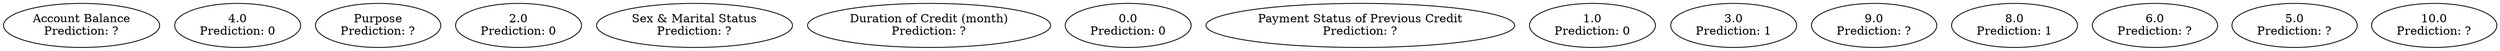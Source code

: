 digraph {
	"Account Balance" [label="Account Balance
Prediction: ?"]
	4.0 [label="4.0
Prediction: ?"]
	Purpose [label="Purpose
Prediction: ?"]
	2.0 [label="2.0
Prediction: ?"]
	"Sex & Marital Status" [label="Sex & Marital Status
Prediction: ?"]
	2.0 [label="2.0
Prediction: ?"]
	"Duration of Credit (month)" [label="Duration of Credit (month)
Prediction: ?"]
	0.0 [label="0.0
Prediction: ?"]
	"Payment Status of Previous Credit" [label="Payment Status of Previous Credit
Prediction: ?"]
	2.0 [label="2.0
Prediction: 1"]
	4.0 [label="4.0
Prediction: 1"]
	1.0 [label="1.0
Prediction: ?"]
	"Payment Status of Previous Credit" [label="Payment Status of Previous Credit
Prediction: ?"]
	2.0 [label="2.0
Prediction: 1"]
	4.0 [label="4.0
Prediction: 1"]
	3.0 [label="3.0
Prediction: 1"]
	2.0 [label="2.0
Prediction: 1"]
	3.0 [label="3.0
Prediction: ?"]
	"Payment Status of Previous Credit" [label="Payment Status of Previous Credit
Prediction: ?"]
	4.0 [label="4.0
Prediction: 0"]
	2.0 [label="2.0
Prediction: 0"]
	3.0 [label="3.0
Prediction: 1"]
	1.0 [label="1.0
Prediction: 1"]
	3.0 [label="3.0
Prediction: ?"]
	"Duration of Credit (month)" [label="Duration of Credit (month)
Prediction: ?"]
	0.0 [label="0.0
Prediction: ?"]
	"Payment Status of Previous Credit" [label="Payment Status of Previous Credit
Prediction: ?"]
	2.0 [label="2.0
Prediction: 1"]
	4.0 [label="4.0
Prediction: 1"]
	0.0 [label="0.0
Prediction: 1"]
	1.0 [label="1.0
Prediction: 1"]
	2.0 [label="2.0
Prediction: 1"]
	3.0 [label="3.0
Prediction: 1"]
	4.0 [label="4.0
Prediction: ?"]
	"Duration of Credit (month)" [label="Duration of Credit (month)
Prediction: ?"]
	0.0 [label="0.0
Prediction: 1"]
	1.0 [label="1.0
Prediction: 0"]
	3.0 [label="3.0
Prediction: ?"]
	"Sex & Marital Status" [label="Sex & Marital Status
Prediction: ?"]
	3.0 [label="3.0
Prediction: ?"]
	"Payment Status of Previous Credit" [label="Payment Status of Previous Credit
Prediction: ?"]
	4.0 [label="4.0
Prediction: 1"]
	1.0 [label="1.0
Prediction: 1"]
	2.0 [label="2.0
Prediction: ?"]
	"Duration of Credit (month)" [label="Duration of Credit (month)
Prediction: ?"]
	0.0 [label="0.0
Prediction: 1"]
	1.0 [label="1.0
Prediction: 1"]
	2.0 [label="2.0
Prediction: 1"]
	3.0 [label="3.0
Prediction: 1"]
	3.0 [label="3.0
Prediction: ?"]
	"Duration of Credit (month)" [label="Duration of Credit (month)
Prediction: ?"]
	0.0 [label="0.0
Prediction: 1"]
	3.0 [label="3.0
Prediction: 1"]
	2.0 [label="2.0
Prediction: ?"]
	"Duration of Credit (month)" [label="Duration of Credit (month)
Prediction: ?"]
	0.0 [label="0.0
Prediction: ?"]
	"Payment Status of Previous Credit" [label="Payment Status of Previous Credit
Prediction: ?"]
	3.0 [label="3.0
Prediction: 1"]
	2.0 [label="2.0
Prediction: 1"]
	4.0 [label="4.0
Prediction: 1"]
	1.0 [label="1.0
Prediction: ?"]
	"Payment Status of Previous Credit" [label="Payment Status of Previous Credit
Prediction: ?"]
	2.0 [label="2.0
Prediction: 1"]
	4.0 [label="4.0
Prediction: 1"]
	2.0 [label="2.0
Prediction: ?"]
	"Payment Status of Previous Credit" [label="Payment Status of Previous Credit
Prediction: ?"]
	2.0 [label="2.0
Prediction: 1"]
	4.0 [label="4.0
Prediction: 1"]
	3.0 [label="3.0
Prediction: 1"]
	4.0 [label="4.0
Prediction: 1"]
	1.0 [label="1.0
Prediction: 1"]
	0.0 [label="0.0
Prediction: ?"]
	"Sex & Marital Status" [label="Sex & Marital Status
Prediction: ?"]
	2.0 [label="2.0
Prediction: ?"]
	"Duration of Credit (month)" [label="Duration of Credit (month)
Prediction: ?"]
	0.0 [label="0.0
Prediction: ?"]
	"Payment Status of Previous Credit" [label="Payment Status of Previous Credit
Prediction: ?"]
	4.0 [label="4.0
Prediction: 1"]
	2.0 [label="2.0
Prediction: 1"]
	1.0 [label="1.0
Prediction: 1"]
	2.0 [label="2.0
Prediction: ?"]
	"Payment Status of Previous Credit" [label="Payment Status of Previous Credit
Prediction: ?"]
	0.0 [label="0.0
Prediction: 0"]
	2.0 [label="2.0
Prediction: 1"]
	4.0 [label="4.0
Prediction: 1"]
	3.0 [label="3.0
Prediction: 0"]
	3.0 [label="3.0
Prediction: ?"]
	"Duration of Credit (month)" [label="Duration of Credit (month)
Prediction: ?"]
	0.0 [label="0.0
Prediction: ?"]
	"Payment Status of Previous Credit" [label="Payment Status of Previous Credit
Prediction: ?"]
	4.0 [label="4.0
Prediction: 1"]
	0.0 [label="0.0
Prediction: 1"]
	1.0 [label="1.0
Prediction: 1"]
	2.0 [label="2.0
Prediction: 1"]
	1.0 [label="1.0
Prediction: ?"]
	"Payment Status of Previous Credit" [label="Payment Status of Previous Credit
Prediction: ?"]
	3.0 [label="3.0
Prediction: 1"]
	2.0 [label="2.0
Prediction: 1"]
	4.0 [label="4.0
Prediction: 0"]
	1.0 [label="1.0
Prediction: 0"]
	2.0 [label="2.0
Prediction: ?"]
	"Payment Status of Previous Credit" [label="Payment Status of Previous Credit
Prediction: ?"]
	4.0 [label="4.0
Prediction: 1"]
	3.0 [label="3.0
Prediction: 1"]
	2.0 [label="2.0
Prediction: 1"]
	3.0 [label="3.0
Prediction: ?"]
	"Payment Status of Previous Credit" [label="Payment Status of Previous Credit
Prediction: ?"]
	4.0 [label="4.0
Prediction: 1"]
	2.0 [label="2.0
Prediction: 1"]
	3.0 [label="3.0
Prediction: 1"]
	4.0 [label="4.0
Prediction: 1"]
	1.0 [label="1.0
Prediction: 1"]
	9.0 [label="9.0
Prediction: ?"]
	"Payment Status of Previous Credit" [label="Payment Status of Previous Credit
Prediction: ?"]
	2.0 [label="2.0
Prediction: ?"]
	"Duration of Credit (month)" [label="Duration of Credit (month)
Prediction: ?"]
	0.0 [label="0.0
Prediction: 1"]
	1.0 [label="1.0
Prediction: 1"]
	2.0 [label="2.0
Prediction: ?"]
	"Sex & Marital Status" [label="Sex & Marital Status
Prediction: ?"]
	2.0 [label="2.0
Prediction: 1"]
	3.0 [label="3.0
Prediction: 1"]
	3.0 [label="3.0
Prediction: ?"]
	"Sex & Marital Status" [label="Sex & Marital Status
Prediction: ?"]
	3.0 [label="3.0
Prediction: 1"]
	1.0 [label="1.0
Prediction: 0"]
	3.0 [label="3.0
Prediction: ?"]
	"Sex & Marital Status" [label="Sex & Marital Status
Prediction: ?"]
	3.0 [label="3.0
Prediction: ?"]
	"Duration of Credit (month)" [label="Duration of Credit (month)
Prediction: ?"]
	0.0 [label="0.0
Prediction: 1"]
	2.0 [label="2.0
Prediction: 1"]
	3.0 [label="3.0
Prediction: 1"]
	4.0 [label="4.0
Prediction: 0"]
	2.0 [label="2.0
Prediction: 1"]
	1.0 [label="1.0
Prediction: 0"]
	4.0 [label="4.0
Prediction: ?"]
	"Duration of Credit (month)" [label="Duration of Credit (month)
Prediction: ?"]
	0.0 [label="0.0
Prediction: ?"]
	"Sex & Marital Status" [label="Sex & Marital Status
Prediction: ?"]
	3.0 [label="3.0
Prediction: 1"]
	2.0 [label="2.0
Prediction: 1"]
	2.0 [label="2.0
Prediction: 1"]
	3.0 [label="3.0
Prediction: 1"]
	0.0 [label="0.0
Prediction: 0"]
	1.0 [label="1.0
Prediction: 1"]
	8.0 [label="8.0
Prediction: 1"]
	6.0 [label="6.0
Prediction: ?"]
	"Duration of Credit (month)" [label="Duration of Credit (month)
Prediction: ?"]
	0.0 [label="0.0
Prediction: ?"]
	"Payment Status of Previous Credit" [label="Payment Status of Previous Credit
Prediction: ?"]
	2.0 [label="2.0
Prediction: ?"]
	"Sex & Marital Status" [label="Sex & Marital Status
Prediction: ?"]
	2.0 [label="2.0
Prediction: 1"]
	3.0 [label="3.0
Prediction: 1"]
	4.0 [label="4.0
Prediction: 1"]
	1.0 [label="1.0
Prediction: ?"]
	"Payment Status of Previous Credit" [label="Payment Status of Previous Credit
Prediction: ?"]
	4.0 [label="4.0
Prediction: 0"]
	2.0 [label="2.0
Prediction: 0"]
	2.0 [label="2.0
Prediction: 1"]
	3.0 [label="3.0
Prediction: ?"]
	"Payment Status of Previous Credit" [label="Payment Status of Previous Credit
Prediction: ?"]
	2.0 [label="2.0
Prediction: 0"]
	4.0 [label="4.0
Prediction: 1"]
	4.0 [label="4.0
Prediction: 1"]
	5.0 [label="5.0
Prediction: ?"]
	"Duration of Credit (month)" [label="Duration of Credit (month)
Prediction: ?"]
	0.0 [label="0.0
Prediction: ?"]
	"Payment Status of Previous Credit" [label="Payment Status of Previous Credit
Prediction: ?"]
	2.0 [label="2.0
Prediction: 1"]
	4.0 [label="4.0
Prediction: 1"]
	3.0 [label="3.0
Prediction: 0"]
	1.0 [label="1.0
Prediction: 0"]
	2.0 [label="2.0
Prediction: 1"]
	3.0 [label="3.0
Prediction: 1"]
	1.0 [label="1.0
Prediction: ?"]
	"Payment Status of Previous Credit" [label="Payment Status of Previous Credit
Prediction: ?"]
	2.0 [label="2.0
Prediction: 1"]
	3.0 [label="3.0
Prediction: 1"]
	4.0 [label="4.0
Prediction: ?"]
	"Sex & Marital Status" [label="Sex & Marital Status
Prediction: ?"]
	3.0 [label="3.0
Prediction: 1"]
	2.0 [label="2.0
Prediction: ?"]
	"Duration of Credit (month)" [label="Duration of Credit (month)
Prediction: ?"]
	2.0 [label="2.0
Prediction: 1"]
	3.0 [label="3.0
Prediction: 0"]
	1.0 [label="1.0
Prediction: ?"]
	"Sex & Marital Status" [label="Sex & Marital Status
Prediction: ?"]
	3.0 [label="3.0
Prediction: 1"]
	2.0 [label="2.0
Prediction: 0"]
	0.0 [label="0.0
Prediction: 1"]
	10.0 [label="10.0
Prediction: 1"]
	3.0 [label="3.0
Prediction: ?"]
	Purpose [label="Purpose
Prediction: ?"]
	0.0 [label="0.0
Prediction: ?"]
	"Duration of Credit (month)" [label="Duration of Credit (month)
Prediction: ?"]
	0.0 [label="0.0
Prediction: ?"]
	"Sex & Marital Status" [label="Sex & Marital Status
Prediction: ?"]
	3.0 [label="3.0
Prediction: 1"]
	4.0 [label="4.0
Prediction: ?"]
	"Payment Status of Previous Credit" [label="Payment Status of Previous Credit
Prediction: ?"]
	2.0 [label="2.0
Prediction: 1"]
	4.0 [label="4.0
Prediction: 0"]
	1.0 [label="1.0
Prediction: 1"]
	2.0 [label="2.0
Prediction: ?"]
	"Payment Status of Previous Credit" [label="Payment Status of Previous Credit
Prediction: ?"]
	2.0 [label="2.0
Prediction: 0"]
	3.0 [label="3.0
Prediction: 1"]
	1.0 [label="1.0
Prediction: 1"]
	2.0 [label="2.0
Prediction: ?"]
	"Sex & Marital Status" [label="Sex & Marital Status
Prediction: ?"]
	2.0 [label="2.0
Prediction: 1"]
	3.0 [label="3.0
Prediction: 0"]
	2.0 [label="2.0
Prediction: ?"]
	"Duration of Credit (month)" [label="Duration of Credit (month)
Prediction: ?"]
	0.0 [label="0.0
Prediction: 1"]
	1.0 [label="1.0
Prediction: ?"]
	"Sex & Marital Status" [label="Sex & Marital Status
Prediction: ?"]
	2.0 [label="2.0
Prediction: 1"]
	3.0 [label="3.0
Prediction: 0"]
	2.0 [label="2.0
Prediction: 1"]
	6.0 [label="6.0
Prediction: ?"]
	"Duration of Credit (month)" [label="Duration of Credit (month)
Prediction: ?"]
	0.0 [label="0.0
Prediction: 1"]
	1.0 [label="1.0
Prediction: 1"]
	2.0 [label="2.0
Prediction: 0"]
	3.0 [label="3.0
Prediction: ?"]
	"Duration of Credit (month)" [label="Duration of Credit (month)
Prediction: ?"]
	0.0 [label="0.0
Prediction: ?"]
	"Payment Status of Previous Credit" [label="Payment Status of Previous Credit
Prediction: ?"]
	3.0 [label="3.0
Prediction: 1"]
	2.0 [label="2.0
Prediction: ?"]
	"Sex & Marital Status" [label="Sex & Marital Status
Prediction: ?"]
	1.0 [label="1.0
Prediction: 1"]
	2.0 [label="2.0
Prediction: 1"]
	3.0 [label="3.0
Prediction: 1"]
	4.0 [label="4.0
Prediction: 1"]
	0.0 [label="0.0
Prediction: 0"]
	4.0 [label="4.0
Prediction: 1"]
	1.0 [label="1.0
Prediction: 1"]
	1.0 [label="1.0
Prediction: ?"]
	"Payment Status of Previous Credit" [label="Payment Status of Previous Credit
Prediction: ?"]
	2.0 [label="2.0
Prediction: 0"]
	4.0 [label="4.0
Prediction: 0"]
	1.0 [label="1.0
Prediction: 1"]
	2.0 [label="2.0
Prediction: 1"]
	3.0 [label="3.0
Prediction: ?"]
	"Payment Status of Previous Credit" [label="Payment Status of Previous Credit
Prediction: ?"]
	4.0 [label="4.0
Prediction: 1"]
	2.0 [label="2.0
Prediction: 0"]
	4.0 [label="4.0
Prediction: 1"]
	9.0 [label="9.0
Prediction: ?"]
	"Payment Status of Previous Credit" [label="Payment Status of Previous Credit
Prediction: ?"]
	1.0 [label="1.0
Prediction: 0"]
	2.0 [label="2.0
Prediction: 1"]
	4.0 [label="4.0
Prediction: 1"]
	3.0 [label="3.0
Prediction: 0"]
	0.0 [label="0.0
Prediction: 1"]
	1.0 [label="1.0
Prediction: 1"]
	1.0 [label="1.0
Prediction: ?"]
	"Payment Status of Previous Credit" [label="Payment Status of Previous Credit
Prediction: ?"]
	4.0 [label="4.0
Prediction: ?"]
	Purpose [label="Purpose
Prediction: ?"]
	2.0 [label="2.0
Prediction: ?"]
	"Duration of Credit (month)" [label="Duration of Credit (month)
Prediction: ?"]
	0.0 [label="0.0
Prediction: ?"]
	"Sex & Marital Status" [label="Sex & Marital Status
Prediction: ?"]
	1.0 [label="1.0
Prediction: 0"]
	3.0 [label="3.0
Prediction: 1"]
	2.0 [label="2.0
Prediction: 1"]
	1.0 [label="1.0
Prediction: ?"]
	"Sex & Marital Status" [label="Sex & Marital Status
Prediction: ?"]
	2.0 [label="2.0
Prediction: 1"]
	3.0 [label="3.0
Prediction: 1"]
	1.0 [label="1.0
Prediction: 1"]
	2.0 [label="2.0
Prediction: 1"]
	3.0 [label="3.0
Prediction: ?"]
	"Sex & Marital Status" [label="Sex & Marital Status
Prediction: ?"]
	2.0 [label="2.0
Prediction: 0"]
	3.0 [label="3.0
Prediction: 1"]
	4.0 [label="4.0
Prediction: 1"]
	0.0 [label="0.0
Prediction: ?"]
	"Duration of Credit (month)" [label="Duration of Credit (month)
Prediction: ?"]
	0.0 [label="0.0
Prediction: ?"]
	"Sex & Marital Status" [label="Sex & Marital Status
Prediction: ?"]
	3.0 [label="3.0
Prediction: 1"]
	2.0 [label="2.0
Prediction: 1"]
	1.0 [label="1.0
Prediction: ?"]
	"Sex & Marital Status" [label="Sex & Marital Status
Prediction: ?"]
	3.0 [label="3.0
Prediction: 1"]
	2.0 [label="2.0
Prediction: 0"]
	2.0 [label="2.0
Prediction: 0"]
	3.0 [label="3.0
Prediction: 1"]
	10.0 [label="10.0
Prediction: 1"]
	5.0 [label="5.0
Prediction: ?"]
	"Duration of Credit (month)" [label="Duration of Credit (month)
Prediction: ?"]
	0.0 [label="0.0
Prediction: 1"]
	1.0 [label="1.0
Prediction: 0"]
	3.0 [label="3.0
Prediction: 1"]
	1.0 [label="1.0
Prediction: ?"]
	"Duration of Credit (month)" [label="Duration of Credit (month)
Prediction: ?"]
	0.0 [label="0.0
Prediction: 1"]
	2.0 [label="2.0
Prediction: 1"]
	3.0 [label="3.0
Prediction: ?"]
	"Sex & Marital Status" [label="Sex & Marital Status
Prediction: ?"]
	3.0 [label="3.0
Prediction: 0"]
	4.0 [label="4.0
Prediction: 1"]
	2.0 [label="2.0
Prediction: 0"]
	9.0 [label="9.0
Prediction: 1"]
	6.0 [label="6.0
Prediction: 0"]
	2.0 [label="2.0
Prediction: ?"]
	Purpose [label="Purpose
Prediction: ?"]
	0.0 [label="0.0
Prediction: ?"]
	"Sex & Marital Status" [label="Sex & Marital Status
Prediction: ?"]
	2.0 [label="2.0
Prediction: ?"]
	"Duration of Credit (month)" [label="Duration of Credit (month)
Prediction: ?"]
	0.0 [label="0.0
Prediction: 1"]
	1.0 [label="1.0
Prediction: 0"]
	2.0 [label="2.0
Prediction: 0"]
	3.0 [label="3.0
Prediction: 1"]
	3.0 [label="3.0
Prediction: ?"]
	"Duration of Credit (month)" [label="Duration of Credit (month)
Prediction: ?"]
	0.0 [label="0.0
Prediction: 0"]
	1.0 [label="1.0
Prediction: 1"]
	2.0 [label="2.0
Prediction: 1"]
	3.0 [label="3.0
Prediction: 0"]
	4.0 [label="4.0
Prediction: ?"]
	"Duration of Credit (month)" [label="Duration of Credit (month)
Prediction: ?"]
	0.0 [label="0.0
Prediction: 1"]
	1.0 [label="1.0
Prediction: 0"]
	2.0 [label="2.0
Prediction: ?"]
	"Sex & Marital Status" [label="Sex & Marital Status
Prediction: ?"]
	2.0 [label="2.0
Prediction: ?"]
	"Duration of Credit (month)" [label="Duration of Credit (month)
Prediction: ?"]
	0.0 [label="0.0
Prediction: 1"]
	1.0 [label="1.0
Prediction: 1"]
	2.0 [label="2.0
Prediction: 1"]
	3.0 [label="3.0
Prediction: 1"]
	3.0 [label="3.0
Prediction: ?"]
	"Duration of Credit (month)" [label="Duration of Credit (month)
Prediction: ?"]
	0.0 [label="0.0
Prediction: 1"]
	1.0 [label="1.0
Prediction: 1"]
	2.0 [label="2.0
Prediction: 1"]
	3.0 [label="3.0
Prediction: 1"]
	1.0 [label="1.0
Prediction: ?"]
	"Duration of Credit (month)" [label="Duration of Credit (month)
Prediction: ?"]
	0.0 [label="0.0
Prediction: 1"]
	2.0 [label="2.0
Prediction: 1"]
	3.0 [label="3.0
Prediction: 0"]
	4.0 [label="4.0
Prediction: 0"]
	4.0 [label="4.0
Prediction: ?"]
	"Duration of Credit (month)" [label="Duration of Credit (month)
Prediction: ?"]
	0.0 [label="0.0
Prediction: 0"]
	1.0 [label="1.0
Prediction: 0"]
	3.0 [label="3.0
Prediction: 0"]
	3.0 [label="3.0
Prediction: ?"]
	"Duration of Credit (month)" [label="Duration of Credit (month)
Prediction: ?"]
	0.0 [label="0.0
Prediction: ?"]
	"Sex & Marital Status" [label="Sex & Marital Status
Prediction: ?"]
	3.0 [label="3.0
Prediction: 1"]
	2.0 [label="2.0
Prediction: 1"]
	4.0 [label="4.0
Prediction: 1"]
	1.0 [label="1.0
Prediction: ?"]
	"Sex & Marital Status" [label="Sex & Marital Status
Prediction: ?"]
	4.0 [label="4.0
Prediction: 1"]
	2.0 [label="2.0
Prediction: 1"]
	3.0 [label="3.0
Prediction: 0"]
	2.0 [label="2.0
Prediction: ?"]
	"Sex & Marital Status" [label="Sex & Marital Status
Prediction: ?"]
	2.0 [label="2.0
Prediction: 1"]
	3.0 [label="3.0
Prediction: 1"]
	1.0 [label="1.0
Prediction: 0"]
	3.0 [label="3.0
Prediction: ?"]
	"Sex & Marital Status" [label="Sex & Marital Status
Prediction: ?"]
	3.0 [label="3.0
Prediction: 0"]
	1.0 [label="1.0
Prediction: 0"]
	2.0 [label="2.0
Prediction: 0"]
	4.0 [label="4.0
Prediction: 0"]
	6.0 [label="6.0
Prediction: ?"]
	"Duration of Credit (month)" [label="Duration of Credit (month)
Prediction: ?"]
	0.0 [label="0.0
Prediction: ?"]
	"Sex & Marital Status" [label="Sex & Marital Status
Prediction: ?"]
	2.0 [label="2.0
Prediction: 0"]
	3.0 [label="3.0
Prediction: 0"]
	1.0 [label="1.0
Prediction: 0"]
	3.0 [label="3.0
Prediction: 0"]
	1.0 [label="1.0
Prediction: ?"]
	"Duration of Credit (month)" [label="Duration of Credit (month)
Prediction: ?"]
	0.0 [label="0.0
Prediction: ?"]
	"Sex & Marital Status" [label="Sex & Marital Status
Prediction: ?"]
	2.0 [label="2.0
Prediction: 1"]
	3.0 [label="3.0
Prediction: 0"]
	1.0 [label="1.0
Prediction: 0"]
	2.0 [label="2.0
Prediction: 1"]
	3.0 [label="3.0
Prediction: ?"]
	"Sex & Marital Status" [label="Sex & Marital Status
Prediction: ?"]
	1.0 [label="1.0
Prediction: 1"]
	3.0 [label="3.0
Prediction: 1"]
	8.0 [label="8.0
Prediction: 0"]
	9.0 [label="9.0
Prediction: ?"]
	"Duration of Credit (month)" [label="Duration of Credit (month)
Prediction: ?"]
	1.0 [label="1.0
Prediction: 1"]
	2.0 [label="2.0
Prediction: 1"]
	3.0 [label="3.0
Prediction: 0"]
	10.0 [label="10.0
Prediction: 1"]
	5.0 [label="5.0
Prediction: 0"]
	1.0 [label="1.0
Prediction: ?"]
	Purpose [label="Purpose
Prediction: ?"]
	6.0 [label="6.0
Prediction: 0"]
	8.0 [label="8.0
Prediction: 1"]
	3.0 [label="3.0
Prediction: ?"]
	"Duration of Credit (month)" [label="Duration of Credit (month)
Prediction: ?"]
	0.0 [label="0.0
Prediction: 0"]
	1.0 [label="1.0
Prediction: 1"]
	2.0 [label="2.0
Prediction: 0"]
	0.0 [label="0.0
Prediction: ?"]
	"Duration of Credit (month)" [label="Duration of Credit (month)
Prediction: ?"]
	0.0 [label="0.0
Prediction: 0"]
	1.0 [label="1.0
Prediction: 0"]
	2.0 [label="2.0
Prediction: ?"]
	"Sex & Marital Status" [label="Sex & Marital Status
Prediction: ?"]
	3.0 [label="3.0
Prediction: 1"]
	2.0 [label="2.0
Prediction: 0"]
	2.0 [label="2.0
Prediction: ?"]
	"Duration of Credit (month)" [label="Duration of Credit (month)
Prediction: ?"]
	1.0 [label="1.0
Prediction: 0"]
	2.0 [label="2.0
Prediction: ?"]
	"Sex & Marital Status" [label="Sex & Marital Status
Prediction: ?"]
	3.0 [label="3.0
Prediction: 1"]
	1.0 [label="1.0
Prediction: 0"]
	3.0 [label="3.0
Prediction: 0"]
	10.0 [label="10.0
Prediction: 0"]
	9.0 [label="9.0
Prediction: 0"]
	1.0 [label="1.0
Prediction: 1"]
	0.0 [label="0.0
Prediction: ?"]
	Purpose [label="Purpose
Prediction: ?"]
	5.0 [label="5.0
Prediction: 0"]
	3.0 [label="3.0
Prediction: 0"]
	0.0 [label="0.0
Prediction: 0"]
	9.0 [label="9.0
Prediction: ?"]
	"Duration of Credit (month)" [label="Duration of Credit (month)
Prediction: ?"]
	1.0 [label="1.0
Prediction: 1"]
	2.0 [label="2.0
Prediction: 0"]
	3.0 [label="3.0
Prediction: 0"]
	2.0 [label="2.0
Prediction: ?"]
	"Sex & Marital Status" [label="Sex & Marital Status
Prediction: ?"]
	2.0 [label="2.0
Prediction: 0"]
	3.0 [label="3.0
Prediction: 0"]
	1.0 [label="1.0
Prediction: 1"]
	1.0 [label="1.0
Prediction: 0"]
	3.0 [label="3.0
Prediction: ?"]
	"Duration of Credit (month)" [label="Duration of Credit (month)
Prediction: ?"]
	0.0 [label="0.0
Prediction: 1"]
	1.0 [label="1.0
Prediction: 1"]
	2.0 [label="2.0
Prediction: 0"]
	3.0 [label="3.0
Prediction: 0"]
	2.0 [label="2.0
Prediction: ?"]
	Purpose [label="Purpose
Prediction: ?"]
	6.0 [label="6.0
Prediction: ?"]
	"Payment Status of Previous Credit" [label="Payment Status of Previous Credit
Prediction: ?"]
	1.0 [label="1.0
Prediction: 0"]
	4.0 [label="4.0
Prediction: ?"]
	"Duration of Credit (month)" [label="Duration of Credit (month)
Prediction: ?"]
	0.0 [label="0.0
Prediction: 0"]
	2.0 [label="2.0
Prediction: 1"]
	2.0 [label="2.0
Prediction: ?"]
	"Duration of Credit (month)" [label="Duration of Credit (month)
Prediction: ?"]
	0.0 [label="0.0
Prediction: 1"]
	1.0 [label="1.0
Prediction: 1"]
	3.0 [label="3.0
Prediction: ?"]
	"Sex & Marital Status" [label="Sex & Marital Status
Prediction: ?"]
	4.0 [label="4.0
Prediction: 1"]
	3.0 [label="3.0
Prediction: 0"]
	3.0 [label="3.0
Prediction: ?"]
	"Duration of Credit (month)" [label="Duration of Credit (month)
Prediction: ?"]
	3.0 [label="3.0
Prediction: 0"]
	0.0 [label="0.0
Prediction: ?"]
	"Payment Status of Previous Credit" [label="Payment Status of Previous Credit
Prediction: ?"]
	2.0 [label="2.0
Prediction: ?"]
	"Duration of Credit (month)" [label="Duration of Credit (month)
Prediction: ?"]
	0.0 [label="0.0
Prediction: ?"]
	"Sex & Marital Status" [label="Sex & Marital Status
Prediction: ?"]
	3.0 [label="3.0
Prediction: 1"]
	2.0 [label="2.0
Prediction: 1"]
	4.0 [label="4.0
Prediction: 1"]
	1.0 [label="1.0
Prediction: 0"]
	1.0 [label="1.0
Prediction: ?"]
	"Sex & Marital Status" [label="Sex & Marital Status
Prediction: ?"]
	2.0 [label="2.0
Prediction: 0"]
	3.0 [label="3.0
Prediction: 1"]
	2.0 [label="2.0
Prediction: ?"]
	"Sex & Marital Status" [label="Sex & Marital Status
Prediction: ?"]
	2.0 [label="2.0
Prediction: 0"]
	3.0 [label="3.0
Prediction: 1"]
	3.0 [label="3.0
Prediction: ?"]
	"Sex & Marital Status" [label="Sex & Marital Status
Prediction: ?"]
	2.0 [label="2.0
Prediction: 0"]
	3.0 [label="3.0
Prediction: 0"]
	3.0 [label="3.0
Prediction: ?"]
	"Duration of Credit (month)" [label="Duration of Credit (month)
Prediction: ?"]
	0.0 [label="0.0
Prediction: 0"]
	1.0 [label="1.0
Prediction: 1"]
	2.0 [label="2.0
Prediction: 1"]
	3.0 [label="3.0
Prediction: ?"]
	"Sex & Marital Status" [label="Sex & Marital Status
Prediction: ?"]
	3.0 [label="3.0
Prediction: 1"]
	2.0 [label="2.0
Prediction: 1"]
	1.0 [label="1.0
Prediction: ?"]
	"Duration of Credit (month)" [label="Duration of Credit (month)
Prediction: ?"]
	0.0 [label="0.0
Prediction: 0"]
	1.0 [label="1.0
Prediction: 0"]
	3.0 [label="3.0
Prediction: 1"]
	4.0 [label="4.0
Prediction: ?"]
	"Duration of Credit (month)" [label="Duration of Credit (month)
Prediction: ?"]
	0.0 [label="0.0
Prediction: 1"]
	1.0 [label="1.0
Prediction: 0"]
	2.0 [label="2.0
Prediction: 1"]
	3.0 [label="3.0
Prediction: ?"]
	"Sex & Marital Status" [label="Sex & Marital Status
Prediction: ?"]
	4.0 [label="4.0
Prediction: 0"]
	3.0 [label="3.0
Prediction: 1"]
	1.0 [label="1.0
Prediction: 0"]
	0.0 [label="0.0
Prediction: ?"]
	"Duration of Credit (month)" [label="Duration of Credit (month)
Prediction: ?"]
	1.0 [label="1.0
Prediction: 0"]
	3.0 [label="3.0
Prediction: 1"]
	5.0 [label="5.0
Prediction: ?"]
	"Duration of Credit (month)" [label="Duration of Credit (month)
Prediction: ?"]
	0.0 [label="0.0
Prediction: ?"]
	"Sex & Marital Status" [label="Sex & Marital Status
Prediction: ?"]
	4.0 [label="4.0
Prediction: 1"]
	3.0 [label="3.0
Prediction: 0"]
	1.0 [label="1.0
Prediction: ?"]
	"Sex & Marital Status" [label="Sex & Marital Status
Prediction: ?"]
	4.0 [label="4.0
Prediction: 0"]
	3.0 [label="3.0
Prediction: 1"]
	2.0 [label="2.0
Prediction: 1"]
	3.0 [label="3.0
Prediction: 0"]
	2.0 [label="2.0
Prediction: ?"]
	"Sex & Marital Status" [label="Sex & Marital Status
Prediction: ?"]
	3.0 [label="3.0
Prediction: ?"]
	"Duration of Credit (month)" [label="Duration of Credit (month)
Prediction: ?"]
	0.0 [label="0.0
Prediction: ?"]
	"Payment Status of Previous Credit" [label="Payment Status of Previous Credit
Prediction: ?"]
	3.0 [label="3.0
Prediction: 1"]
	4.0 [label="4.0
Prediction: 1"]
	2.0 [label="2.0
Prediction: 1"]
	1.0 [label="1.0
Prediction: 0"]
	2.0 [label="2.0
Prediction: 1"]
	3.0 [label="3.0
Prediction: ?"]
	"Payment Status of Previous Credit" [label="Payment Status of Previous Credit
Prediction: ?"]
	4.0 [label="4.0
Prediction: 0"]
	1.0 [label="1.0
Prediction: 1"]
	2.0 [label="2.0
Prediction: 0"]
	2.0 [label="2.0
Prediction: ?"]
	"Duration of Credit (month)" [label="Duration of Credit (month)
Prediction: ?"]
	0.0 [label="0.0
Prediction: ?"]
	"Payment Status of Previous Credit" [label="Payment Status of Previous Credit
Prediction: ?"]
	2.0 [label="2.0
Prediction: 0"]
	0.0 [label="0.0
Prediction: 0"]
	1.0 [label="1.0
Prediction: ?"]
	"Payment Status of Previous Credit" [label="Payment Status of Previous Credit
Prediction: ?"]
	4.0 [label="4.0
Prediction: 1"]
	0.0 [label="0.0
Prediction: 1"]
	2.0 [label="2.0
Prediction: 1"]
	2.0 [label="2.0
Prediction: ?"]
	"Payment Status of Previous Credit" [label="Payment Status of Previous Credit
Prediction: ?"]
	3.0 [label="3.0
Prediction: 0"]
	4.0 [label="4.0
Prediction: 0"]
	2.0 [label="2.0
Prediction: 1"]
	3.0 [label="3.0
Prediction: 0"]
	1.0 [label="1.0
Prediction: ?"]
	"Duration of Credit (month)" [label="Duration of Credit (month)
Prediction: ?"]
	0.0 [label="0.0
Prediction: 1"]
	1.0 [label="1.0
Prediction: 0"]
	2.0 [label="2.0
Prediction: 0"]
	4.0 [label="4.0
Prediction: 1"]
	8.0 [label="8.0
Prediction: 1"]
	3.0 [label="3.0
Prediction: ?"]
	"Duration of Credit (month)" [label="Duration of Credit (month)
Prediction: ?"]
	0.0 [label="0.0
Prediction: ?"]
	"Payment Status of Previous Credit" [label="Payment Status of Previous Credit
Prediction: ?"]
	2.0 [label="2.0
Prediction: ?"]
	"Sex & Marital Status" [label="Sex & Marital Status
Prediction: ?"]
	4.0 [label="4.0
Prediction: 1"]
	2.0 [label="2.0
Prediction: 1"]
	3.0 [label="3.0
Prediction: 1"]
	1.0 [label="1.0
Prediction: 1"]
	4.0 [label="4.0
Prediction: 1"]
	1.0 [label="1.0
Prediction: 1"]
	3.0 [label="3.0
Prediction: 1"]
	1.0 [label="1.0
Prediction: ?"]
	"Sex & Marital Status" [label="Sex & Marital Status
Prediction: ?"]
	2.0 [label="2.0
Prediction: 1"]
	3.0 [label="3.0
Prediction: ?"]
	"Payment Status of Previous Credit" [label="Payment Status of Previous Credit
Prediction: ?"]
	4.0 [label="4.0
Prediction: 1"]
	2.0 [label="2.0
Prediction: 1"]
	4.0 [label="4.0
Prediction: ?"]
	"Payment Status of Previous Credit" [label="Payment Status of Previous Credit
Prediction: ?"]
	2.0 [label="2.0
Prediction: 1"]
	4.0 [label="4.0
Prediction: 0"]
	2.0 [label="2.0
Prediction: ?"]
	"Sex & Marital Status" [label="Sex & Marital Status
Prediction: ?"]
	4.0 [label="4.0
Prediction: 0"]
	3.0 [label="3.0
Prediction: ?"]
	"Payment Status of Previous Credit" [label="Payment Status of Previous Credit
Prediction: ?"]
	3.0 [label="3.0
Prediction: 1"]
	2.0 [label="2.0
Prediction: 1"]
	4.0 [label="4.0
Prediction: 0"]
	2.0 [label="2.0
Prediction: 1"]
	3.0 [label="3.0
Prediction: ?"]
	"Payment Status of Previous Credit" [label="Payment Status of Previous Credit
Prediction: ?"]
	3.0 [label="3.0
Prediction: 0"]
	2.0 [label="2.0
Prediction: ?"]
	"Sex & Marital Status" [label="Sex & Marital Status
Prediction: ?"]
	2.0 [label="2.0
Prediction: 1"]
	3.0 [label="3.0
Prediction: 1"]
	4.0 [label="4.0
Prediction: 0"]
	4.0 [label="4.0
Prediction: 0"]
	0.0 [label="0.0
Prediction: 0"]
	9.0 [label="9.0
Prediction: ?"]
	"Duration of Credit (month)" [label="Duration of Credit (month)
Prediction: ?"]
	0.0 [label="0.0
Prediction: 1"]
	1.0 [label="1.0
Prediction: 1"]
	2.0 [label="2.0
Prediction: ?"]
	"Payment Status of Previous Credit" [label="Payment Status of Previous Credit
Prediction: ?"]
	2.0 [label="2.0
Prediction: ?"]
	"Sex & Marital Status" [label="Sex & Marital Status
Prediction: ?"]
	2.0 [label="2.0
Prediction: 1"]
	1.0 [label="1.0
Prediction: 0"]
	3.0 [label="3.0
Prediction: 0"]
	4.0 [label="4.0
Prediction: ?"]
	"Sex & Marital Status" [label="Sex & Marital Status
Prediction: ?"]
	3.0 [label="3.0
Prediction: 1"]
	1.0 [label="1.0
Prediction: 0"]
	0.0 [label="0.0
Prediction: 0"]
	3.0 [label="3.0
Prediction: 1"]
	3.0 [label="3.0
Prediction: ?"]
	"Payment Status of Previous Credit" [label="Payment Status of Previous Credit
Prediction: ?"]
	3.0 [label="3.0
Prediction: ?"]
	"Sex & Marital Status" [label="Sex & Marital Status
Prediction: ?"]
	3.0 [label="3.0
Prediction: 1"]
	1.0 [label="1.0
Prediction: 0"]
	0.0 [label="0.0
Prediction: ?"]
	"Sex & Marital Status" [label="Sex & Marital Status
Prediction: ?"]
	2.0 [label="2.0
Prediction: 1"]
	3.0 [label="3.0
Prediction: 0"]
	4.0 [label="4.0
Prediction: 1"]
	1.0 [label="1.0
Prediction: ?"]
	"Sex & Marital Status" [label="Sex & Marital Status
Prediction: ?"]
	3.0 [label="3.0
Prediction: 1"]
	2.0 [label="2.0
Prediction: 0"]
	2.0 [label="2.0
Prediction: 0"]
	1.0 [label="1.0
Prediction: ?"]
	"Sex & Marital Status" [label="Sex & Marital Status
Prediction: ?"]
	2.0 [label="2.0
Prediction: ?"]
	"Payment Status of Previous Credit" [label="Payment Status of Previous Credit
Prediction: ?"]
	1.0 [label="1.0
Prediction: 0"]
	2.0 [label="2.0
Prediction: 0"]
	4.0 [label="4.0
Prediction: 1"]
	3.0 [label="3.0
Prediction: 1"]
	4.0 [label="4.0
Prediction: ?"]
	"Duration of Credit (month)" [label="Duration of Credit (month)
Prediction: ?"]
	1.0 [label="1.0
Prediction: 1"]
	2.0 [label="2.0
Prediction: 1"]
	3.0 [label="3.0
Prediction: 0"]
	1.0 [label="1.0
Prediction: 1"]
	4.0 [label="4.0
Prediction: 1"]
	10.0 [label="10.0
Prediction: ?"]
	"Payment Status of Previous Credit" [label="Payment Status of Previous Credit
Prediction: ?"]
	3.0 [label="3.0
Prediction: 1"]
	4.0 [label="4.0
Prediction: 0"]
	2.0 [label="2.0
Prediction: ?"]
	"Duration of Credit (month)" [label="Duration of Credit (month)
Prediction: ?"]
	2.0 [label="2.0
Prediction: 0"]
	3.0 [label="3.0
Prediction: 1"]
	0.0 [label="0.0
Prediction: 0"]
	1.0 [label="1.0
Prediction: 0"]
}
